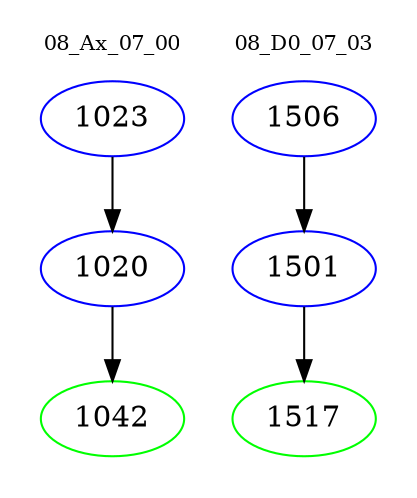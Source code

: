 digraph{
subgraph cluster_0 {
color = white
label = "08_Ax_07_00";
fontsize=10;
T0_1023 [label="1023", color="blue"]
T0_1023 -> T0_1020 [color="black"]
T0_1020 [label="1020", color="blue"]
T0_1020 -> T0_1042 [color="black"]
T0_1042 [label="1042", color="green"]
}
subgraph cluster_1 {
color = white
label = "08_D0_07_03";
fontsize=10;
T1_1506 [label="1506", color="blue"]
T1_1506 -> T1_1501 [color="black"]
T1_1501 [label="1501", color="blue"]
T1_1501 -> T1_1517 [color="black"]
T1_1517 [label="1517", color="green"]
}
}
